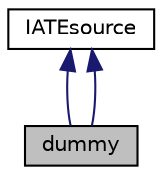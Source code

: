 digraph "dummy"
{
  bgcolor="transparent";
  edge [fontname="Helvetica",fontsize="10",labelfontname="Helvetica",labelfontsize="10"];
  node [fontname="Helvetica",fontsize="10",shape=record];
  Node0 [label="dummy",height=0.2,width=0.4,color="black", fillcolor="grey75", style="filled", fontcolor="black"];
  Node1 -> Node0 [dir="back",color="midnightblue",fontsize="10",style="solid",fontname="Helvetica"];
  Node1 [label="IATEsource",height=0.2,width=0.4,color="black",URL="$a33645.html",tooltip="IATE (Interfacial Area Transport Equation) bubble diameter model run-time selectable sources..."];
  Node1 -> Node0 [dir="back",color="midnightblue",fontsize="10",style="solid",fontname="Helvetica"];
}
